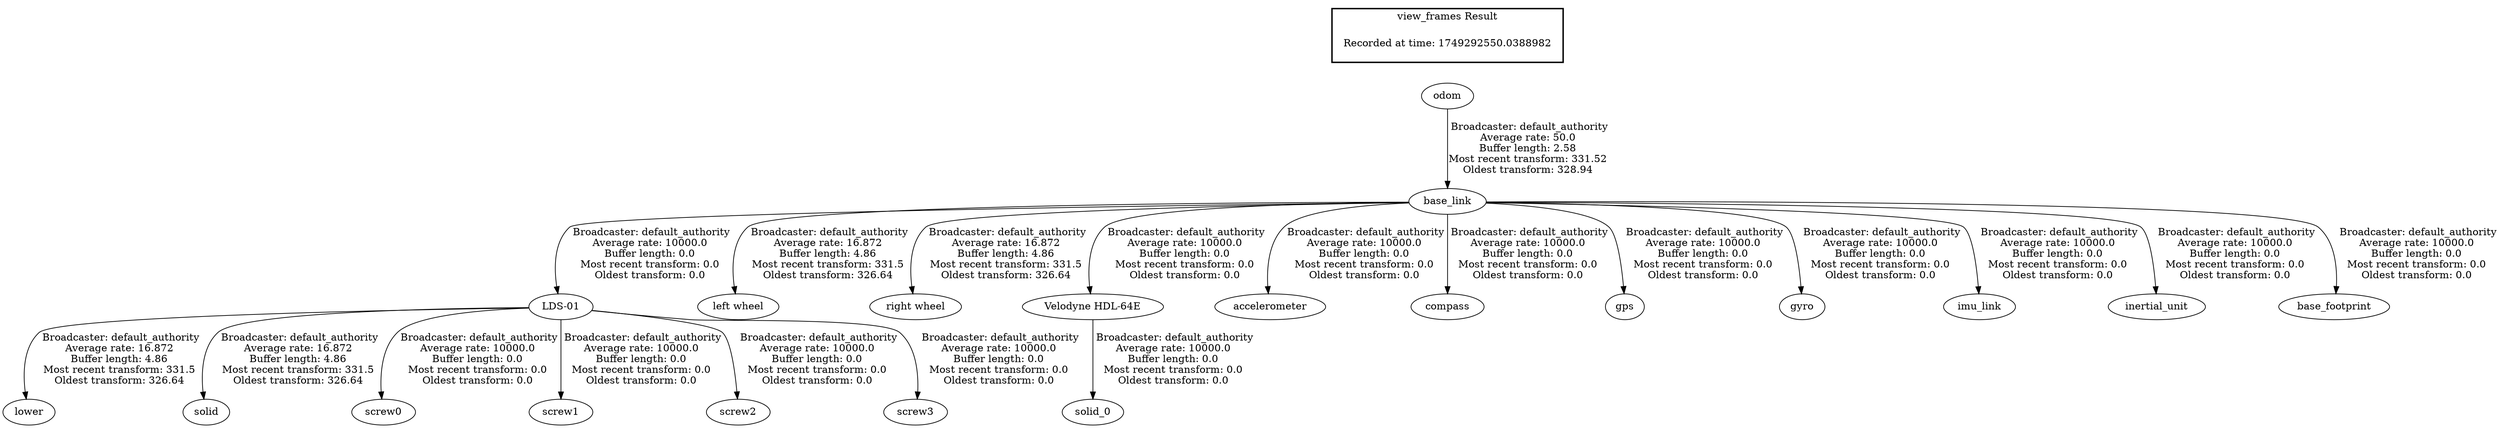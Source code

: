 digraph G {
"LDS-01" -> "lower"[label=" Broadcaster: default_authority\nAverage rate: 16.872\nBuffer length: 4.86\nMost recent transform: 331.5\nOldest transform: 326.64\n"];
"base_link" -> "LDS-01"[label=" Broadcaster: default_authority\nAverage rate: 10000.0\nBuffer length: 0.0\nMost recent transform: 0.0\nOldest transform: 0.0\n"];
"LDS-01" -> "solid"[label=" Broadcaster: default_authority\nAverage rate: 16.872\nBuffer length: 4.86\nMost recent transform: 331.5\nOldest transform: 326.64\n"];
"base_link" -> "left wheel"[label=" Broadcaster: default_authority\nAverage rate: 16.872\nBuffer length: 4.86\nMost recent transform: 331.5\nOldest transform: 326.64\n"];
"odom" -> "base_link"[label=" Broadcaster: default_authority\nAverage rate: 50.0\nBuffer length: 2.58\nMost recent transform: 331.52\nOldest transform: 328.94\n"];
"base_link" -> "right wheel"[label=" Broadcaster: default_authority\nAverage rate: 16.872\nBuffer length: 4.86\nMost recent transform: 331.5\nOldest transform: 326.64\n"];
"LDS-01" -> "screw0"[label=" Broadcaster: default_authority\nAverage rate: 10000.0\nBuffer length: 0.0\nMost recent transform: 0.0\nOldest transform: 0.0\n"];
"LDS-01" -> "screw1"[label=" Broadcaster: default_authority\nAverage rate: 10000.0\nBuffer length: 0.0\nMost recent transform: 0.0\nOldest transform: 0.0\n"];
"LDS-01" -> "screw2"[label=" Broadcaster: default_authority\nAverage rate: 10000.0\nBuffer length: 0.0\nMost recent transform: 0.0\nOldest transform: 0.0\n"];
"LDS-01" -> "screw3"[label=" Broadcaster: default_authority\nAverage rate: 10000.0\nBuffer length: 0.0\nMost recent transform: 0.0\nOldest transform: 0.0\n"];
"Velodyne HDL-64E" -> "solid_0"[label=" Broadcaster: default_authority\nAverage rate: 10000.0\nBuffer length: 0.0\nMost recent transform: 0.0\nOldest transform: 0.0\n"];
"base_link" -> "Velodyne HDL-64E"[label=" Broadcaster: default_authority\nAverage rate: 10000.0\nBuffer length: 0.0\nMost recent transform: 0.0\nOldest transform: 0.0\n"];
"base_link" -> "accelerometer"[label=" Broadcaster: default_authority\nAverage rate: 10000.0\nBuffer length: 0.0\nMost recent transform: 0.0\nOldest transform: 0.0\n"];
"base_link" -> "compass"[label=" Broadcaster: default_authority\nAverage rate: 10000.0\nBuffer length: 0.0\nMost recent transform: 0.0\nOldest transform: 0.0\n"];
"base_link" -> "gps"[label=" Broadcaster: default_authority\nAverage rate: 10000.0\nBuffer length: 0.0\nMost recent transform: 0.0\nOldest transform: 0.0\n"];
"base_link" -> "gyro"[label=" Broadcaster: default_authority\nAverage rate: 10000.0\nBuffer length: 0.0\nMost recent transform: 0.0\nOldest transform: 0.0\n"];
"base_link" -> "imu_link"[label=" Broadcaster: default_authority\nAverage rate: 10000.0\nBuffer length: 0.0\nMost recent transform: 0.0\nOldest transform: 0.0\n"];
"base_link" -> "inertial_unit"[label=" Broadcaster: default_authority\nAverage rate: 10000.0\nBuffer length: 0.0\nMost recent transform: 0.0\nOldest transform: 0.0\n"];
"base_link" -> "base_footprint"[label=" Broadcaster: default_authority\nAverage rate: 10000.0\nBuffer length: 0.0\nMost recent transform: 0.0\nOldest transform: 0.0\n"];
edge [style=invis];
 subgraph cluster_legend { style=bold; color=black; label ="view_frames Result";
"Recorded at time: 1749292550.0388982"[ shape=plaintext ] ;
}->"odom";
}